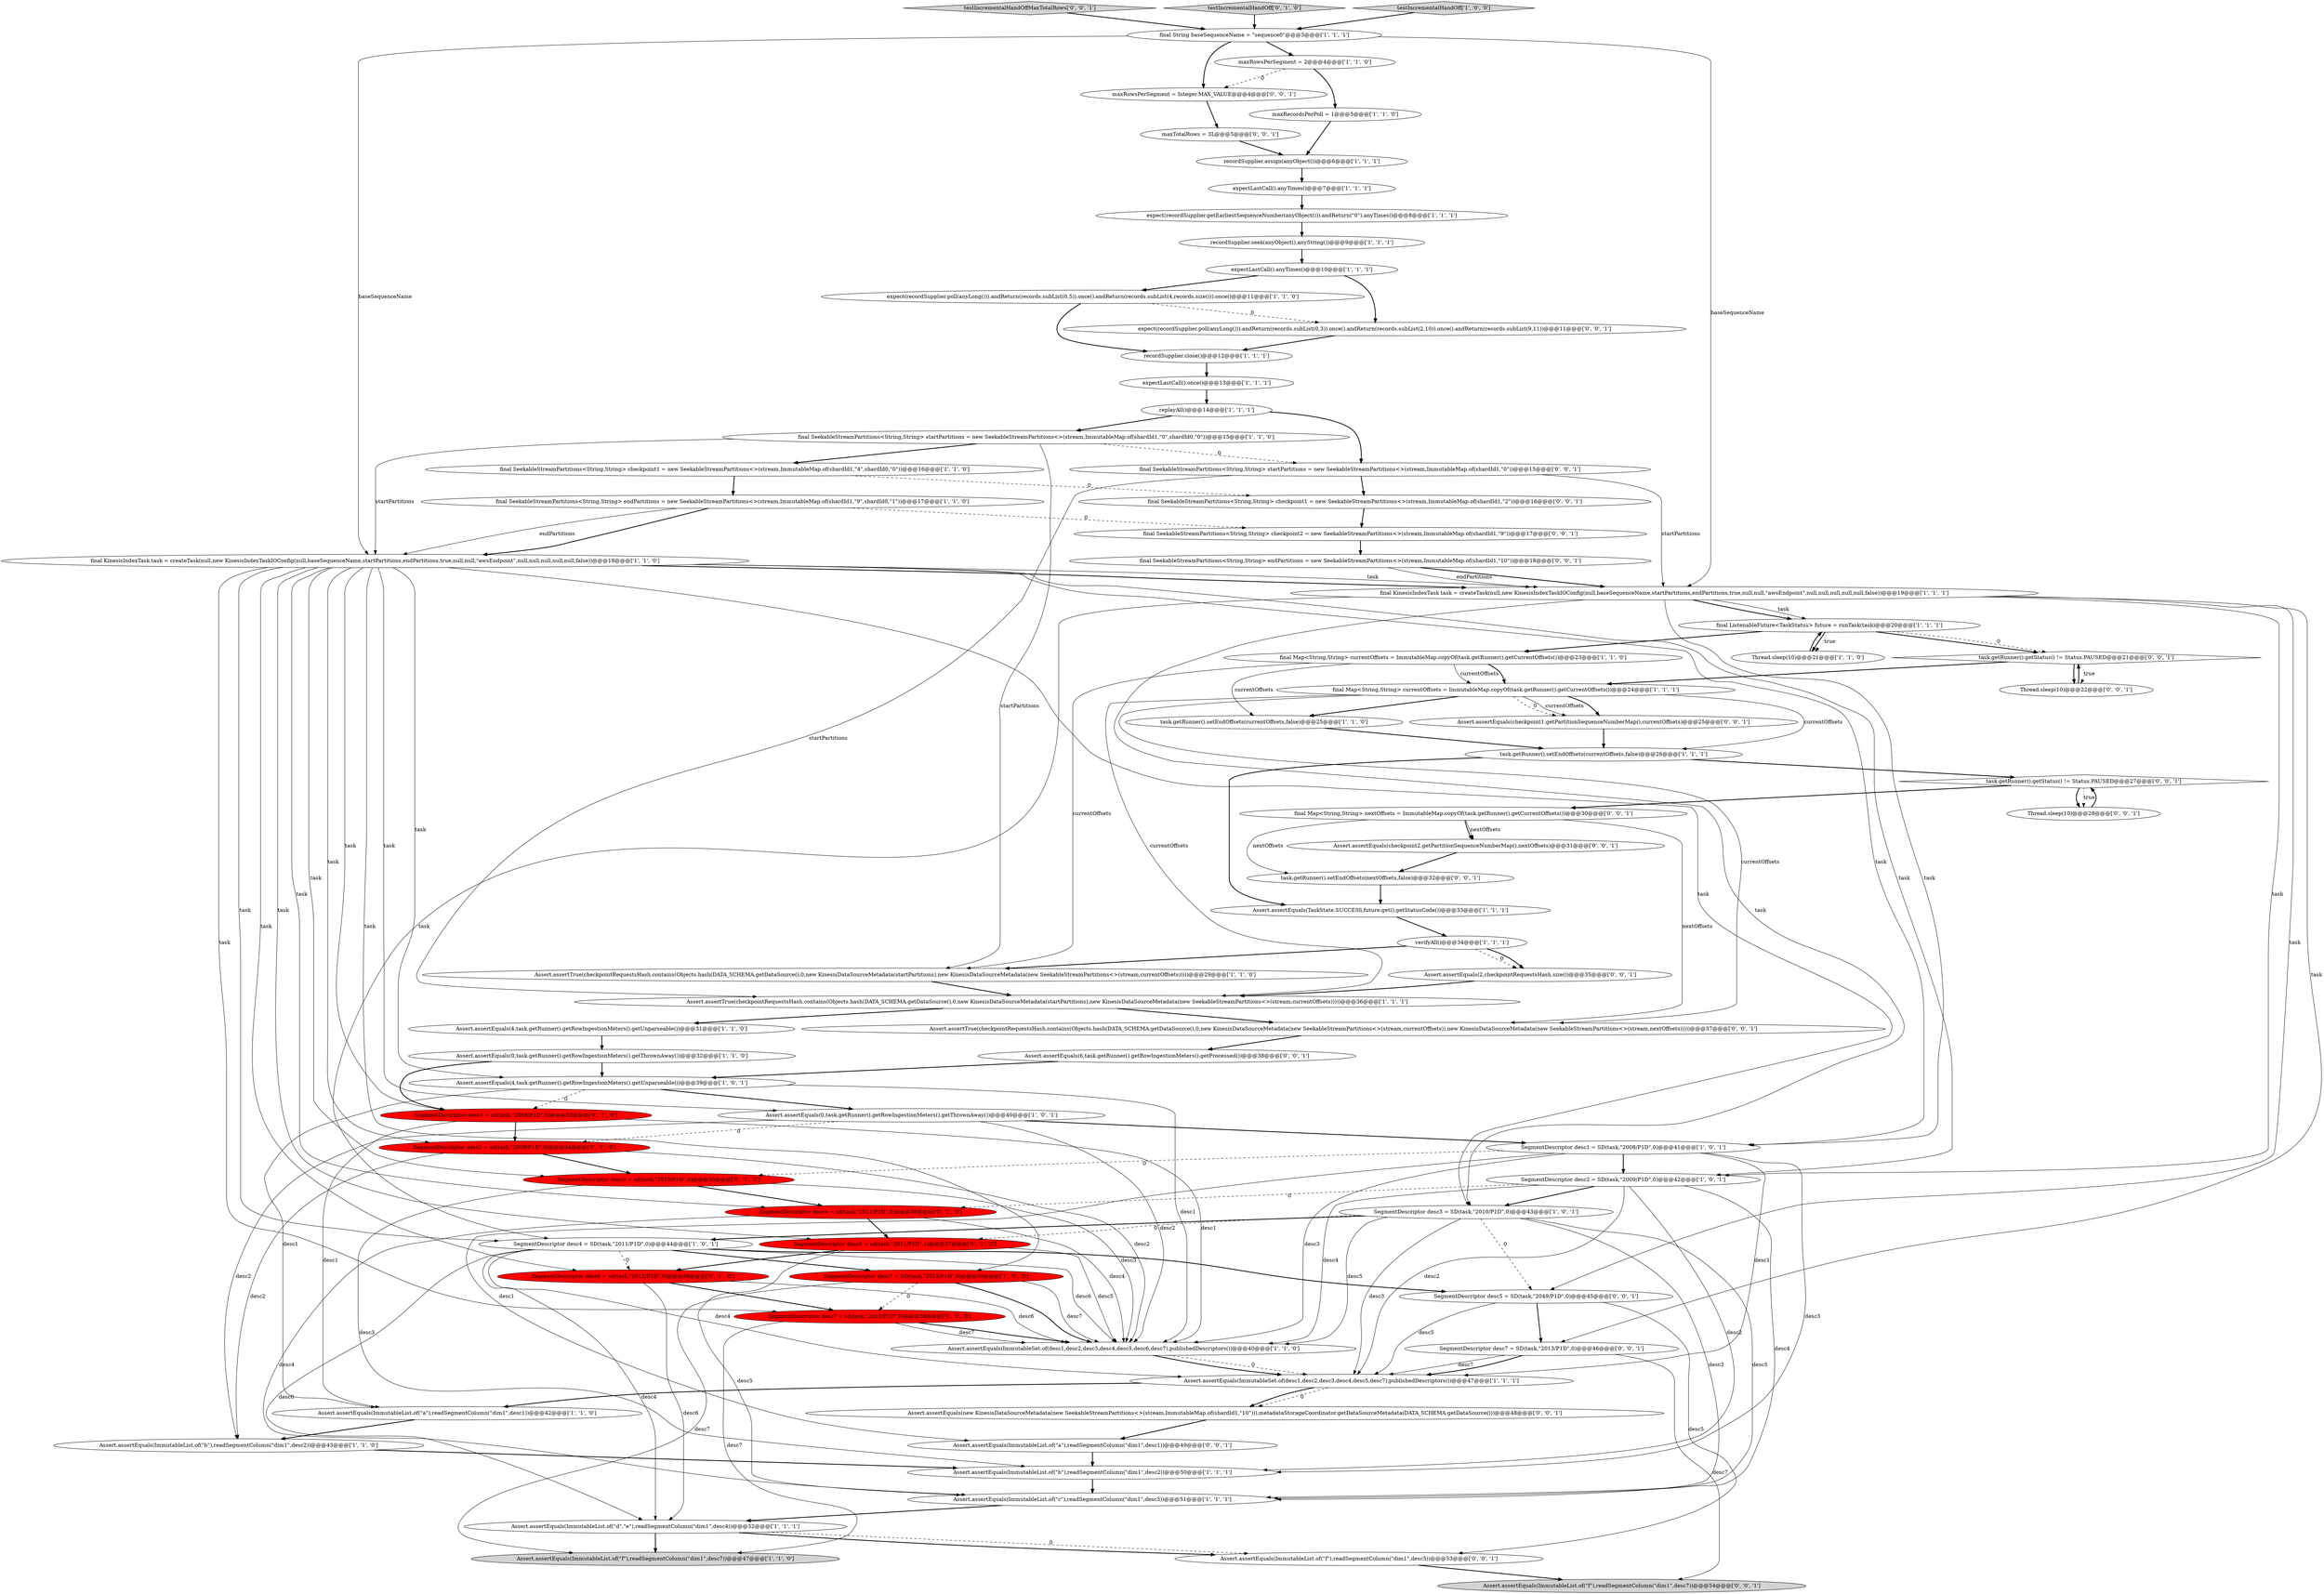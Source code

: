 digraph {
41 [style = filled, label = "SegmentDescriptor desc3 = SD(task,\"2010/P1D\",0)@@@43@@@['1', '0', '1']", fillcolor = white, shape = ellipse image = "AAA0AAABBB1BBB"];
54 [style = filled, label = "final SeekableStreamPartitions<String,String> checkpoint2 = new SeekableStreamPartitions<>(stream,ImmutableMap.of(shardId1,\"9\"))@@@17@@@['0', '0', '1']", fillcolor = white, shape = ellipse image = "AAA0AAABBB3BBB"];
9 [style = filled, label = "expectLastCall().anyTimes()@@@7@@@['1', '1', '1']", fillcolor = white, shape = ellipse image = "AAA0AAABBB1BBB"];
25 [style = filled, label = "Assert.assertEquals(ImmutableSet.of(desc1,desc2,desc3,desc4,desc5,desc7),publishedDescriptors())@@@47@@@['1', '1', '1']", fillcolor = white, shape = ellipse image = "AAA0AAABBB1BBB"];
61 [style = filled, label = "task.getRunner().getStatus() != Status.PAUSED@@@21@@@['0', '0', '1']", fillcolor = white, shape = diamond image = "AAA0AAABBB3BBB"];
30 [style = filled, label = "recordSupplier.close()@@@12@@@['1', '1', '1']", fillcolor = white, shape = ellipse image = "AAA0AAABBB1BBB"];
43 [style = filled, label = "final SeekableStreamPartitions<String,String> startPartitions = new SeekableStreamPartitions<>(stream,ImmutableMap.of(shardId1,\"0\",shardId0,\"0\"))@@@15@@@['1', '1', '0']", fillcolor = white, shape = ellipse image = "AAA0AAABBB1BBB"];
67 [style = filled, label = "Assert.assertEquals(new KinesisDataSourceMetadata(new SeekableStreamPartitions<>(stream,ImmutableMap.of(shardId1,\"10\"))),metadataStorageCoordinator.getDataSourceMetadata(DATA_SCHEMA.getDataSource()))@@@48@@@['0', '0', '1']", fillcolor = white, shape = ellipse image = "AAA0AAABBB3BBB"];
71 [style = filled, label = "Thread.sleep(10)@@@28@@@['0', '0', '1']", fillcolor = white, shape = ellipse image = "AAA0AAABBB3BBB"];
13 [style = filled, label = "final Map<String,String> currentOffsets = ImmutableMap.copyOf(task.getRunner().getCurrentOffsets())@@@24@@@['1', '1', '1']", fillcolor = white, shape = ellipse image = "AAA0AAABBB1BBB"];
63 [style = filled, label = "testIncrementalHandOffMaxTotalRows['0', '0', '1']", fillcolor = lightgray, shape = diamond image = "AAA0AAABBB3BBB"];
2 [style = filled, label = "recordSupplier.assign(anyObject())@@@6@@@['1', '1', '1']", fillcolor = white, shape = ellipse image = "AAA0AAABBB1BBB"];
34 [style = filled, label = "task.getRunner().setEndOffsets(currentOffsets,false)@@@26@@@['1', '1', '1']", fillcolor = white, shape = ellipse image = "AAA0AAABBB1BBB"];
17 [style = filled, label = "SegmentDescriptor desc7 = SD(task,\"2013/P1D\",0)@@@39@@@['1', '0', '0']", fillcolor = red, shape = ellipse image = "AAA1AAABBB1BBB"];
24 [style = filled, label = "final KinesisIndexTask task = createTask(null,new KinesisIndexTaskIOConfig(null,baseSequenceName,startPartitions,endPartitions,true,null,null,\"awsEndpoint\",null,null,null,null,null,false))@@@18@@@['1', '1', '0']", fillcolor = white, shape = ellipse image = "AAA0AAABBB1BBB"];
48 [style = filled, label = "SegmentDescriptor desc1 = sd(task,\"2008/P1D\",0)@@@33@@@['0', '1', '0']", fillcolor = red, shape = ellipse image = "AAA1AAABBB2BBB"];
6 [style = filled, label = "Assert.assertEquals(TaskState.SUCCESS,future.get().getStatusCode())@@@33@@@['1', '1', '1']", fillcolor = white, shape = ellipse image = "AAA0AAABBB1BBB"];
53 [style = filled, label = "Assert.assertEquals(checkpoint2.getPartitionSequenceNumberMap(),nextOffsets)@@@31@@@['0', '0', '1']", fillcolor = white, shape = ellipse image = "AAA0AAABBB3BBB"];
64 [style = filled, label = "Assert.assertEquals(ImmutableList.of(\"a\"),readSegmentColumn(\"dim1\",desc1))@@@49@@@['0', '0', '1']", fillcolor = white, shape = ellipse image = "AAA0AAABBB3BBB"];
49 [style = filled, label = "SegmentDescriptor desc3 = sd(task,\"2010/P1D\",0)@@@35@@@['0', '1', '0']", fillcolor = red, shape = ellipse image = "AAA1AAABBB2BBB"];
44 [style = filled, label = "Assert.assertEquals(0,task.getRunner().getRowIngestionMeters().getThrownAway())@@@40@@@['1', '0', '1']", fillcolor = white, shape = ellipse image = "AAA0AAABBB1BBB"];
38 [style = filled, label = "expect(recordSupplier.poll(anyLong())).andReturn(records.subList(0,5)).once().andReturn(records.subList(4,records.size())).once()@@@11@@@['1', '1', '0']", fillcolor = white, shape = ellipse image = "AAA0AAABBB1BBB"];
68 [style = filled, label = "SegmentDescriptor desc5 = SD(task,\"2049/P1D\",0)@@@45@@@['0', '0', '1']", fillcolor = white, shape = ellipse image = "AAA0AAABBB3BBB"];
14 [style = filled, label = "Assert.assertEquals(4,task.getRunner().getRowIngestionMeters().getUnparseable())@@@39@@@['1', '0', '1']", fillcolor = white, shape = ellipse image = "AAA0AAABBB1BBB"];
28 [style = filled, label = "final String baseSequenceName = \"sequence0\"@@@3@@@['1', '1', '1']", fillcolor = white, shape = ellipse image = "AAA0AAABBB1BBB"];
23 [style = filled, label = "Assert.assertEquals(ImmutableList.of(\"f\"),readSegmentColumn(\"dim1\",desc7))@@@47@@@['1', '1', '0']", fillcolor = lightgray, shape = ellipse image = "AAA0AAABBB1BBB"];
5 [style = filled, label = "final KinesisIndexTask task = createTask(null,new KinesisIndexTaskIOConfig(null,baseSequenceName,startPartitions,endPartitions,true,null,null,\"awsEndpoint\",null,null,null,null,null,false))@@@19@@@['1', '1', '1']", fillcolor = white, shape = ellipse image = "AAA0AAABBB1BBB"];
0 [style = filled, label = "Assert.assertEquals(4,task.getRunner().getRowIngestionMeters().getUnparseable())@@@31@@@['1', '1', '0']", fillcolor = white, shape = ellipse image = "AAA0AAABBB1BBB"];
19 [style = filled, label = "SegmentDescriptor desc4 = SD(task,\"2011/P1D\",0)@@@44@@@['1', '0', '1']", fillcolor = white, shape = ellipse image = "AAA0AAABBB1BBB"];
70 [style = filled, label = "Assert.assertEquals(ImmutableList.of(\"f\"),readSegmentColumn(\"dim1\",desc7))@@@54@@@['0', '0', '1']", fillcolor = lightgray, shape = ellipse image = "AAA0AAABBB3BBB"];
35 [style = filled, label = "SegmentDescriptor desc2 = SD(task,\"2009/P1D\",0)@@@42@@@['1', '0', '1']", fillcolor = white, shape = ellipse image = "AAA0AAABBB1BBB"];
77 [style = filled, label = "Thread.sleep(10)@@@22@@@['0', '0', '1']", fillcolor = white, shape = ellipse image = "AAA0AAABBB3BBB"];
39 [style = filled, label = "final Map<String,String> currentOffsets = ImmutableMap.copyOf(task.getRunner().getCurrentOffsets())@@@23@@@['1', '1', '0']", fillcolor = white, shape = ellipse image = "AAA0AAABBB1BBB"];
45 [style = filled, label = "SegmentDescriptor desc2 = sd(task,\"2009/P1D\",0)@@@34@@@['0', '1', '0']", fillcolor = red, shape = ellipse image = "AAA1AAABBB2BBB"];
18 [style = filled, label = "Assert.assertEquals(ImmutableSet.of(desc1,desc2,desc3,desc4,desc5,desc6,desc7),publishedDescriptors())@@@40@@@['1', '1', '0']", fillcolor = white, shape = ellipse image = "AAA0AAABBB1BBB"];
59 [style = filled, label = "Assert.assertEquals(ImmutableList.of(\"f\"),readSegmentColumn(\"dim1\",desc5))@@@53@@@['0', '0', '1']", fillcolor = white, shape = ellipse image = "AAA0AAABBB3BBB"];
40 [style = filled, label = "Assert.assertEquals(0,task.getRunner().getRowIngestionMeters().getThrownAway())@@@32@@@['1', '1', '0']", fillcolor = white, shape = ellipse image = "AAA0AAABBB1BBB"];
66 [style = filled, label = "Assert.assertEquals(checkpoint1.getPartitionSequenceNumberMap(),currentOffsets)@@@25@@@['0', '0', '1']", fillcolor = white, shape = ellipse image = "AAA0AAABBB3BBB"];
46 [style = filled, label = "testIncrementalHandOff['0', '1', '0']", fillcolor = lightgray, shape = diamond image = "AAA0AAABBB2BBB"];
4 [style = filled, label = "final SeekableStreamPartitions<String,String> endPartitions = new SeekableStreamPartitions<>(stream,ImmutableMap.of(shardId1,\"9\",shardId0,\"1\"))@@@17@@@['1', '1', '0']", fillcolor = white, shape = ellipse image = "AAA0AAABBB1BBB"];
31 [style = filled, label = "Assert.assertEquals(ImmutableList.of(\"d\",\"e\"),readSegmentColumn(\"dim1\",desc4))@@@52@@@['1', '1', '1']", fillcolor = white, shape = ellipse image = "AAA0AAABBB1BBB"];
29 [style = filled, label = "Assert.assertEquals(ImmutableList.of(\"c\"),readSegmentColumn(\"dim1\",desc3))@@@51@@@['1', '1', '1']", fillcolor = white, shape = ellipse image = "AAA0AAABBB1BBB"];
72 [style = filled, label = "expect(recordSupplier.poll(anyLong())).andReturn(records.subList(0,3)).once().andReturn(records.subList(2,10)).once().andReturn(records.subList(9,11))@@@11@@@['0', '0', '1']", fillcolor = white, shape = ellipse image = "AAA0AAABBB3BBB"];
21 [style = filled, label = "Assert.assertEquals(ImmutableList.of(\"b\"),readSegmentColumn(\"dim1\",desc2))@@@43@@@['1', '1', '0']", fillcolor = white, shape = ellipse image = "AAA0AAABBB1BBB"];
76 [style = filled, label = "Assert.assertEquals(2,checkpointRequestsHash.size())@@@35@@@['0', '0', '1']", fillcolor = white, shape = ellipse image = "AAA0AAABBB3BBB"];
75 [style = filled, label = "Assert.assertEquals(6,task.getRunner().getRowIngestionMeters().getProcessed())@@@38@@@['0', '0', '1']", fillcolor = white, shape = ellipse image = "AAA0AAABBB3BBB"];
20 [style = filled, label = "testIncrementalHandOff['1', '0', '0']", fillcolor = lightgray, shape = diamond image = "AAA0AAABBB1BBB"];
22 [style = filled, label = "Assert.assertTrue(checkpointRequestsHash.contains(Objects.hash(DATA_SCHEMA.getDataSource(),0,new KinesisDataSourceMetadata(startPartitions),new KinesisDataSourceMetadata(new SeekableStreamPartitions<>(stream,currentOffsets)))))@@@29@@@['1', '1', '0']", fillcolor = white, shape = ellipse image = "AAA0AAABBB1BBB"];
32 [style = filled, label = "Assert.assertTrue(checkpointRequestsHash.contains(Objects.hash(DATA_SCHEMA.getDataSource(),0,new KinesisDataSourceMetadata(startPartitions),new KinesisDataSourceMetadata(new SeekableStreamPartitions<>(stream,currentOffsets)))))@@@36@@@['1', '1', '1']", fillcolor = white, shape = ellipse image = "AAA0AAABBB1BBB"];
26 [style = filled, label = "expectLastCall().anyTimes()@@@10@@@['1', '1', '1']", fillcolor = white, shape = ellipse image = "AAA0AAABBB1BBB"];
11 [style = filled, label = "verifyAll()@@@34@@@['1', '1', '1']", fillcolor = white, shape = ellipse image = "AAA0AAABBB1BBB"];
16 [style = filled, label = "Assert.assertEquals(ImmutableList.of(\"b\"),readSegmentColumn(\"dim1\",desc2))@@@50@@@['1', '1', '1']", fillcolor = white, shape = ellipse image = "AAA0AAABBB1BBB"];
47 [style = filled, label = "SegmentDescriptor desc5 = sd(task,\"2011/P1D\",1)@@@37@@@['0', '1', '0']", fillcolor = red, shape = ellipse image = "AAA1AAABBB2BBB"];
1 [style = filled, label = "Thread.sleep(10)@@@21@@@['1', '1', '0']", fillcolor = white, shape = ellipse image = "AAA0AAABBB1BBB"];
42 [style = filled, label = "expectLastCall().once()@@@13@@@['1', '1', '1']", fillcolor = white, shape = ellipse image = "AAA0AAABBB1BBB"];
51 [style = filled, label = "SegmentDescriptor desc7 = sd(task,\"2013/P1D\",0)@@@39@@@['0', '1', '0']", fillcolor = red, shape = ellipse image = "AAA1AAABBB2BBB"];
3 [style = filled, label = "recordSupplier.seek(anyObject(),anyString())@@@9@@@['1', '1', '1']", fillcolor = white, shape = ellipse image = "AAA0AAABBB1BBB"];
10 [style = filled, label = "SegmentDescriptor desc1 = SD(task,\"2008/P1D\",0)@@@41@@@['1', '0', '1']", fillcolor = white, shape = ellipse image = "AAA0AAABBB1BBB"];
58 [style = filled, label = "Assert.assertTrue(checkpointRequestsHash.contains(Objects.hash(DATA_SCHEMA.getDataSource(),0,new KinesisDataSourceMetadata(new SeekableStreamPartitions<>(stream,currentOffsets)),new KinesisDataSourceMetadata(new SeekableStreamPartitions<>(stream,nextOffsets)))))@@@37@@@['0', '0', '1']", fillcolor = white, shape = ellipse image = "AAA0AAABBB3BBB"];
62 [style = filled, label = "maxRowsPerSegment = Integer.MAX_VALUE@@@4@@@['0', '0', '1']", fillcolor = white, shape = ellipse image = "AAA0AAABBB3BBB"];
73 [style = filled, label = "SegmentDescriptor desc7 = SD(task,\"2013/P1D\",0)@@@46@@@['0', '0', '1']", fillcolor = white, shape = ellipse image = "AAA0AAABBB3BBB"];
12 [style = filled, label = "final SeekableStreamPartitions<String,String> checkpoint1 = new SeekableStreamPartitions<>(stream,ImmutableMap.of(shardId1,\"4\",shardId0,\"0\"))@@@16@@@['1', '1', '0']", fillcolor = white, shape = ellipse image = "AAA0AAABBB1BBB"];
15 [style = filled, label = "Assert.assertEquals(ImmutableList.of(\"a\"),readSegmentColumn(\"dim1\",desc1))@@@42@@@['1', '1', '0']", fillcolor = white, shape = ellipse image = "AAA0AAABBB1BBB"];
56 [style = filled, label = "maxTotalRows = 3L@@@5@@@['0', '0', '1']", fillcolor = white, shape = ellipse image = "AAA0AAABBB3BBB"];
57 [style = filled, label = "task.getRunner().getStatus() != Status.PAUSED@@@27@@@['0', '0', '1']", fillcolor = white, shape = diamond image = "AAA0AAABBB3BBB"];
69 [style = filled, label = "task.getRunner().setEndOffsets(nextOffsets,false)@@@32@@@['0', '0', '1']", fillcolor = white, shape = ellipse image = "AAA0AAABBB3BBB"];
33 [style = filled, label = "maxRecordsPerPoll = 1@@@5@@@['1', '1', '0']", fillcolor = white, shape = ellipse image = "AAA0AAABBB1BBB"];
37 [style = filled, label = "task.getRunner().setEndOffsets(currentOffsets,false)@@@25@@@['1', '1', '0']", fillcolor = white, shape = ellipse image = "AAA0AAABBB1BBB"];
50 [style = filled, label = "SegmentDescriptor desc4 = sd(task,\"2011/P1D\",0)@@@36@@@['0', '1', '0']", fillcolor = red, shape = ellipse image = "AAA1AAABBB2BBB"];
55 [style = filled, label = "final SeekableStreamPartitions<String,String> endPartitions = new SeekableStreamPartitions<>(stream,ImmutableMap.of(shardId1,\"10\"))@@@18@@@['0', '0', '1']", fillcolor = white, shape = ellipse image = "AAA0AAABBB3BBB"];
52 [style = filled, label = "SegmentDescriptor desc6 = sd(task,\"2012/P1D\",0)@@@38@@@['0', '1', '0']", fillcolor = red, shape = ellipse image = "AAA1AAABBB2BBB"];
7 [style = filled, label = "replayAll()@@@14@@@['1', '1', '1']", fillcolor = white, shape = ellipse image = "AAA0AAABBB1BBB"];
60 [style = filled, label = "final Map<String,String> nextOffsets = ImmutableMap.copyOf(task.getRunner().getCurrentOffsets())@@@30@@@['0', '0', '1']", fillcolor = white, shape = ellipse image = "AAA0AAABBB3BBB"];
27 [style = filled, label = "maxRowsPerSegment = 2@@@4@@@['1', '1', '0']", fillcolor = white, shape = ellipse image = "AAA0AAABBB1BBB"];
65 [style = filled, label = "final SeekableStreamPartitions<String,String> startPartitions = new SeekableStreamPartitions<>(stream,ImmutableMap.of(shardId1,\"0\"))@@@15@@@['0', '0', '1']", fillcolor = white, shape = ellipse image = "AAA0AAABBB3BBB"];
36 [style = filled, label = "expect(recordSupplier.getEarliestSequenceNumber(anyObject())).andReturn(\"0\").anyTimes()@@@8@@@['1', '1', '1']", fillcolor = white, shape = ellipse image = "AAA0AAABBB1BBB"];
8 [style = filled, label = "final ListenableFuture<TaskStatus> future = runTask(task)@@@20@@@['1', '1', '1']", fillcolor = white, shape = ellipse image = "AAA0AAABBB1BBB"];
74 [style = filled, label = "final SeekableStreamPartitions<String,String> checkpoint1 = new SeekableStreamPartitions<>(stream,ImmutableMap.of(shardId1,\"2\"))@@@16@@@['0', '0', '1']", fillcolor = white, shape = ellipse image = "AAA0AAABBB3BBB"];
54->55 [style = bold, label=""];
41->25 [style = solid, label="desc3"];
31->59 [style = dashed, label="0"];
5->10 [style = solid, label="task"];
53->69 [style = bold, label=""];
41->19 [style = bold, label=""];
35->41 [style = bold, label=""];
15->21 [style = bold, label=""];
32->0 [style = bold, label=""];
11->76 [style = dashed, label="0"];
19->31 [style = solid, label="desc4"];
44->18 [style = solid, label="desc2"];
60->53 [style = bold, label=""];
10->35 [style = bold, label=""];
28->62 [style = bold, label=""];
45->21 [style = solid, label="desc2"];
28->5 [style = solid, label="baseSequenceName"];
5->8 [style = solid, label="task"];
64->16 [style = bold, label=""];
51->18 [style = solid, label="desc7"];
5->19 [style = solid, label="task"];
68->73 [style = bold, label=""];
14->18 [style = solid, label="desc1"];
39->22 [style = solid, label="currentOffsets"];
8->1 [style = bold, label=""];
19->25 [style = solid, label="desc4"];
12->74 [style = dashed, label="0"];
38->30 [style = bold, label=""];
77->61 [style = bold, label=""];
63->28 [style = bold, label=""];
6->11 [style = bold, label=""];
25->67 [style = dashed, label="0"];
65->32 [style = solid, label="startPartitions"];
7->43 [style = bold, label=""];
25->15 [style = bold, label=""];
21->16 [style = bold, label=""];
10->49 [style = dashed, label="0"];
24->5 [style = solid, label="task"];
0->40 [style = bold, label=""];
24->35 [style = solid, label="task"];
61->77 [style = dotted, label="true"];
27->33 [style = bold, label=""];
28->24 [style = solid, label="baseSequenceName"];
24->49 [style = solid, label="task"];
38->72 [style = dashed, label="0"];
4->54 [style = dashed, label="0"];
8->39 [style = bold, label=""];
60->53 [style = solid, label="nextOffsets"];
35->25 [style = solid, label="desc2"];
58->75 [style = bold, label=""];
18->25 [style = dashed, label="0"];
62->56 [style = bold, label=""];
5->73 [style = solid, label="task"];
67->64 [style = bold, label=""];
35->50 [style = dashed, label="0"];
65->74 [style = bold, label=""];
30->42 [style = bold, label=""];
16->29 [style = bold, label=""];
61->13 [style = bold, label=""];
57->60 [style = bold, label=""];
22->32 [style = bold, label=""];
57->71 [style = bold, label=""];
76->32 [style = bold, label=""];
24->45 [style = solid, label="task"];
35->16 [style = solid, label="desc2"];
19->52 [style = dashed, label="0"];
2->9 [style = bold, label=""];
13->66 [style = bold, label=""];
17->23 [style = solid, label="desc7"];
55->5 [style = bold, label=""];
50->29 [style = solid, label="desc4"];
51->23 [style = solid, label="desc7"];
35->18 [style = solid, label="desc4"];
24->5 [style = bold, label=""];
8->61 [style = bold, label=""];
17->18 [style = solid, label="desc7"];
66->34 [style = bold, label=""];
13->37 [style = bold, label=""];
73->25 [style = solid, label="desc7"];
24->44 [style = solid, label="task"];
11->76 [style = bold, label=""];
43->12 [style = bold, label=""];
68->25 [style = solid, label="desc5"];
24->52 [style = solid, label="task"];
35->29 [style = solid, label="desc4"];
57->71 [style = dotted, label="true"];
32->58 [style = bold, label=""];
39->37 [style = solid, label="currentOffsets"];
18->25 [style = bold, label=""];
51->18 [style = bold, label=""];
72->30 [style = bold, label=""];
41->68 [style = dashed, label="0"];
42->7 [style = bold, label=""];
52->31 [style = solid, label="desc6"];
52->51 [style = bold, label=""];
44->21 [style = solid, label="desc2"];
10->18 [style = solid, label="desc3"];
41->29 [style = solid, label="desc3"];
34->57 [style = bold, label=""];
10->16 [style = solid, label="desc3"];
4->24 [style = bold, label=""];
1->8 [style = bold, label=""];
31->59 [style = bold, label=""];
19->18 [style = solid, label="desc6"];
43->65 [style = dashed, label="0"];
46->28 [style = bold, label=""];
24->14 [style = solid, label="task"];
39->13 [style = solid, label="currentOffsets"];
41->29 [style = solid, label="desc5"];
39->13 [style = bold, label=""];
55->5 [style = solid, label="endPartitions"];
47->29 [style = solid, label="desc5"];
24->19 [style = solid, label="task"];
3->26 [style = bold, label=""];
13->32 [style = solid, label="currentOffsets"];
19->68 [style = bold, label=""];
27->62 [style = dashed, label="0"];
24->48 [style = solid, label="task"];
44->45 [style = dashed, label="0"];
19->17 [style = bold, label=""];
48->15 [style = solid, label="desc1"];
43->24 [style = solid, label="startPartitions"];
50->18 [style = solid, label="desc4"];
49->50 [style = bold, label=""];
41->18 [style = solid, label="desc5"];
13->66 [style = dashed, label="0"];
26->72 [style = bold, label=""];
17->51 [style = dashed, label="0"];
24->50 [style = solid, label="task"];
68->59 [style = solid, label="desc5"];
45->18 [style = solid, label="desc2"];
24->51 [style = solid, label="task"];
59->70 [style = bold, label=""];
24->10 [style = solid, label="task"];
13->66 [style = solid, label="currentOffsets"];
11->22 [style = bold, label=""];
73->25 [style = bold, label=""];
40->14 [style = bold, label=""];
43->22 [style = solid, label="startPartitions"];
73->70 [style = solid, label="desc7"];
48->18 [style = solid, label="desc1"];
47->52 [style = bold, label=""];
41->47 [style = dashed, label="0"];
56->2 [style = bold, label=""];
47->18 [style = solid, label="desc5"];
33->2 [style = bold, label=""];
24->41 [style = solid, label="task"];
9->36 [style = bold, label=""];
65->5 [style = solid, label="startPartitions"];
5->8 [style = bold, label=""];
49->18 [style = solid, label="desc3"];
10->64 [style = solid, label="desc1"];
31->23 [style = bold, label=""];
40->48 [style = bold, label=""];
69->6 [style = bold, label=""];
14->48 [style = dashed, label="0"];
45->49 [style = bold, label=""];
49->16 [style = solid, label="desc3"];
24->17 [style = solid, label="task"];
29->31 [style = bold, label=""];
75->14 [style = bold, label=""];
20->28 [style = bold, label=""];
13->58 [style = solid, label="currentOffsets"];
44->10 [style = bold, label=""];
10->25 [style = solid, label="desc1"];
52->18 [style = solid, label="desc6"];
24->47 [style = solid, label="task"];
14->44 [style = bold, label=""];
7->65 [style = bold, label=""];
61->77 [style = bold, label=""];
26->38 [style = bold, label=""];
8->1 [style = dotted, label="true"];
71->57 [style = bold, label=""];
5->41 [style = solid, label="task"];
48->45 [style = bold, label=""];
4->24 [style = solid, label="endPartitions"];
19->31 [style = solid, label="desc6"];
60->69 [style = solid, label="nextOffsets"];
12->4 [style = bold, label=""];
50->47 [style = bold, label=""];
37->34 [style = bold, label=""];
34->6 [style = bold, label=""];
5->68 [style = solid, label="task"];
28->27 [style = bold, label=""];
8->61 [style = dashed, label="0"];
25->67 [style = bold, label=""];
74->54 [style = bold, label=""];
14->15 [style = solid, label="desc1"];
5->35 [style = solid, label="task"];
13->34 [style = solid, label="currentOffsets"];
60->58 [style = solid, label="nextOffsets"];
17->18 [style = bold, label=""];
36->3 [style = bold, label=""];
}
